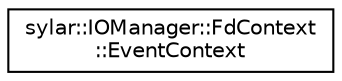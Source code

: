 digraph "类继承关系图"
{
 // LATEX_PDF_SIZE
  edge [fontname="Helvetica",fontsize="10",labelfontname="Helvetica",labelfontsize="10"];
  node [fontname="Helvetica",fontsize="10",shape=record];
  rankdir="LR";
  Node0 [label="sylar::IOManager::FdContext\l::EventContext",height=0.2,width=0.4,color="black", fillcolor="white", style="filled",URL="$structsylar_1_1IOManager_1_1FdContext_1_1EventContext.html",tooltip="事件处理器"];
}
